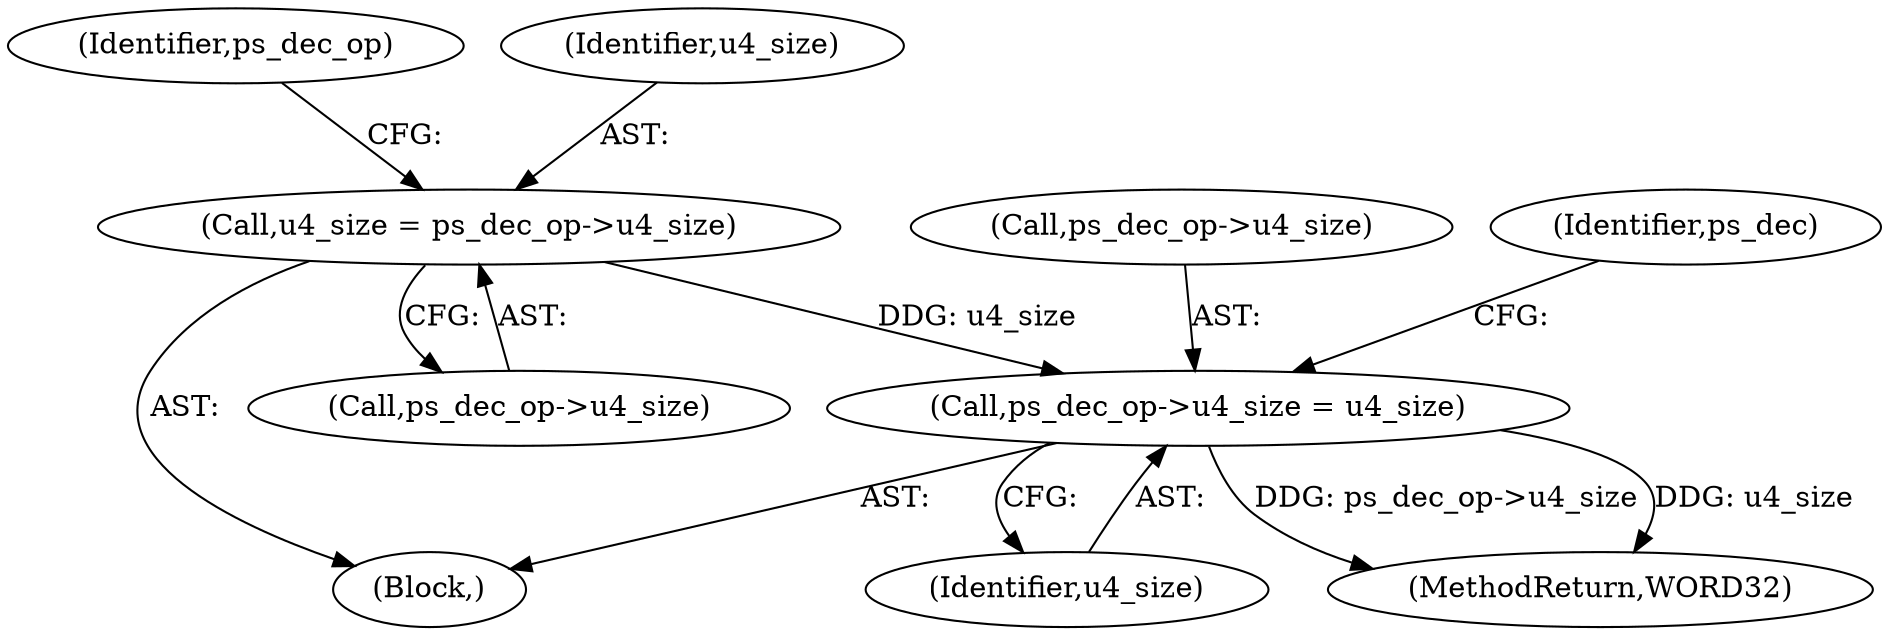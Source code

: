 digraph "0_Android_a78887bcffbc2995cf9ed72e0697acf560875e9e@pointer" {
"1000232" [label="(Call,ps_dec_op->u4_size = u4_size)"];
"1000222" [label="(Call,u4_size = ps_dec_op->u4_size)"];
"1000233" [label="(Call,ps_dec_op->u4_size)"];
"1002129" [label="(MethodReturn,WORD32)"];
"1000236" [label="(Identifier,u4_size)"];
"1000232" [label="(Call,ps_dec_op->u4_size = u4_size)"];
"1000222" [label="(Call,u4_size = ps_dec_op->u4_size)"];
"1000228" [label="(Identifier,ps_dec_op)"];
"1000224" [label="(Call,ps_dec_op->u4_size)"];
"1000220" [label="(Block,)"];
"1000223" [label="(Identifier,u4_size)"];
"1000239" [label="(Identifier,ps_dec)"];
"1000232" -> "1000220"  [label="AST: "];
"1000232" -> "1000236"  [label="CFG: "];
"1000233" -> "1000232"  [label="AST: "];
"1000236" -> "1000232"  [label="AST: "];
"1000239" -> "1000232"  [label="CFG: "];
"1000232" -> "1002129"  [label="DDG: u4_size"];
"1000232" -> "1002129"  [label="DDG: ps_dec_op->u4_size"];
"1000222" -> "1000232"  [label="DDG: u4_size"];
"1000222" -> "1000220"  [label="AST: "];
"1000222" -> "1000224"  [label="CFG: "];
"1000223" -> "1000222"  [label="AST: "];
"1000224" -> "1000222"  [label="AST: "];
"1000228" -> "1000222"  [label="CFG: "];
}
